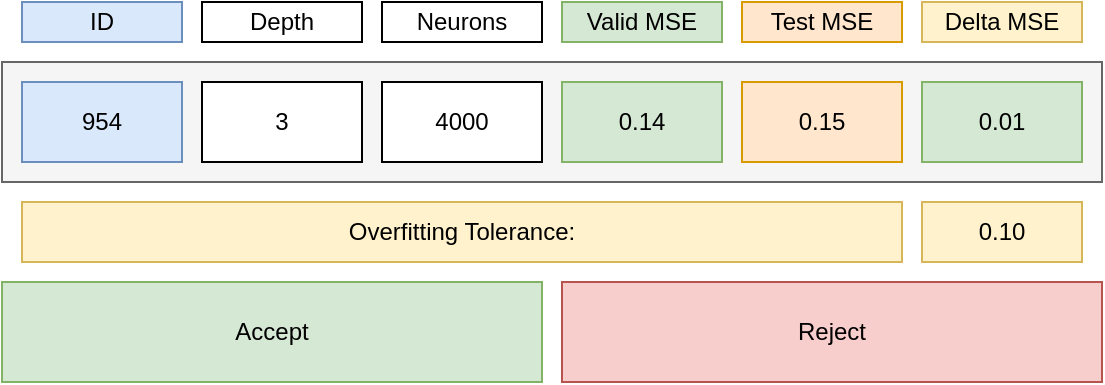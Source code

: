 <mxfile version="26.0.4">
  <diagram name="Page-1" id="hdjBkpMtSvexD-od7WtL">
    <mxGraphModel dx="1368" dy="838" grid="1" gridSize="10" guides="1" tooltips="1" connect="1" arrows="1" fold="1" page="1" pageScale="1" pageWidth="850" pageHeight="1100" math="0" shadow="0">
      <root>
        <mxCell id="0" />
        <mxCell id="1" parent="0" />
        <mxCell id="d9Y5tQL2Cy0w6WRod0SP-66" value="Overfitting Tolerance:" style="rounded=0;whiteSpace=wrap;html=1;fillColor=#fff2cc;strokeColor=#d6b656;" parent="1" vertex="1">
          <mxGeometry x="130" y="160" width="440" height="30" as="geometry" />
        </mxCell>
        <mxCell id="d9Y5tQL2Cy0w6WRod0SP-67" value="0.10" style="rounded=0;whiteSpace=wrap;html=1;fillColor=#fff2cc;strokeColor=#d6b656;" parent="1" vertex="1">
          <mxGeometry x="580" y="160" width="80" height="30" as="geometry" />
        </mxCell>
        <mxCell id="caz_ZuM19BvxuGkym9Hg-4" value="" style="rounded=0;whiteSpace=wrap;html=1;fillColor=#f5f5f5;strokeColor=#666666;fontColor=#333333;" parent="1" vertex="1">
          <mxGeometry x="120" y="90" width="550" height="60" as="geometry" />
        </mxCell>
        <mxCell id="caz_ZuM19BvxuGkym9Hg-5" value="954" style="rounded=0;whiteSpace=wrap;html=1;fillColor=#dae8fc;strokeColor=#6c8ebf;" parent="1" vertex="1">
          <mxGeometry x="130" y="100" width="80" height="40" as="geometry" />
        </mxCell>
        <mxCell id="caz_ZuM19BvxuGkym9Hg-6" value="ID" style="rounded=0;whiteSpace=wrap;html=1;fillColor=#dae8fc;strokeColor=#6c8ebf;" parent="1" vertex="1">
          <mxGeometry x="130" y="60" width="80" height="20" as="geometry" />
        </mxCell>
        <mxCell id="caz_ZuM19BvxuGkym9Hg-7" value="Valid MSE" style="rounded=0;whiteSpace=wrap;html=1;fillColor=#d5e8d4;strokeColor=#82b366;" parent="1" vertex="1">
          <mxGeometry x="400" y="60" width="80" height="20" as="geometry" />
        </mxCell>
        <mxCell id="caz_ZuM19BvxuGkym9Hg-8" value="Depth" style="rounded=0;whiteSpace=wrap;html=1;" parent="1" vertex="1">
          <mxGeometry x="220" y="60" width="80" height="20" as="geometry" />
        </mxCell>
        <mxCell id="caz_ZuM19BvxuGkym9Hg-9" value="Delta MSE" style="rounded=0;whiteSpace=wrap;html=1;fillColor=#fff2cc;strokeColor=#d6b656;" parent="1" vertex="1">
          <mxGeometry x="580" y="60" width="80" height="20" as="geometry" />
        </mxCell>
        <mxCell id="caz_ZuM19BvxuGkym9Hg-10" value="3" style="rounded=0;whiteSpace=wrap;html=1;" parent="1" vertex="1">
          <mxGeometry x="220" y="100" width="80" height="40" as="geometry" />
        </mxCell>
        <mxCell id="caz_ZuM19BvxuGkym9Hg-11" value="0.14" style="rounded=0;whiteSpace=wrap;html=1;fillColor=#d5e8d4;strokeColor=#82b366;" parent="1" vertex="1">
          <mxGeometry x="400" y="100" width="80" height="40" as="geometry" />
        </mxCell>
        <mxCell id="caz_ZuM19BvxuGkym9Hg-12" value="0.01" style="rounded=0;whiteSpace=wrap;html=1;fillColor=#d5e8d4;strokeColor=#82b366;" parent="1" vertex="1">
          <mxGeometry x="580" y="100" width="80" height="40" as="geometry" />
        </mxCell>
        <mxCell id="caz_ZuM19BvxuGkym9Hg-14" value="0.15" style="rounded=0;whiteSpace=wrap;html=1;fillColor=#ffe6cc;strokeColor=#d79b00;" parent="1" vertex="1">
          <mxGeometry x="490" y="100" width="80" height="40" as="geometry" />
        </mxCell>
        <mxCell id="caz_ZuM19BvxuGkym9Hg-15" value="Test MSE" style="rounded=0;whiteSpace=wrap;html=1;fillColor=#ffe6cc;strokeColor=#d79b00;" parent="1" vertex="1">
          <mxGeometry x="490" y="60" width="80" height="20" as="geometry" />
        </mxCell>
        <mxCell id="caz_ZuM19BvxuGkym9Hg-17" value="Accept" style="rounded=0;whiteSpace=wrap;html=1;fillColor=#d5e8d4;strokeColor=#82b366;" parent="1" vertex="1">
          <mxGeometry x="120" y="200" width="270" height="50" as="geometry" />
        </mxCell>
        <mxCell id="caz_ZuM19BvxuGkym9Hg-18" value="Reject" style="rounded=0;whiteSpace=wrap;html=1;fillColor=#f8cecc;strokeColor=#b85450;" parent="1" vertex="1">
          <mxGeometry x="400" y="200" width="270" height="50" as="geometry" />
        </mxCell>
        <mxCell id="eIAx3NDLDOJEH0mzNgCH-1" value="Neurons" style="rounded=0;whiteSpace=wrap;html=1;" vertex="1" parent="1">
          <mxGeometry x="310" y="60" width="80" height="20" as="geometry" />
        </mxCell>
        <mxCell id="eIAx3NDLDOJEH0mzNgCH-2" value="4000" style="rounded=0;whiteSpace=wrap;html=1;" vertex="1" parent="1">
          <mxGeometry x="310" y="100" width="80" height="40" as="geometry" />
        </mxCell>
      </root>
    </mxGraphModel>
  </diagram>
</mxfile>

